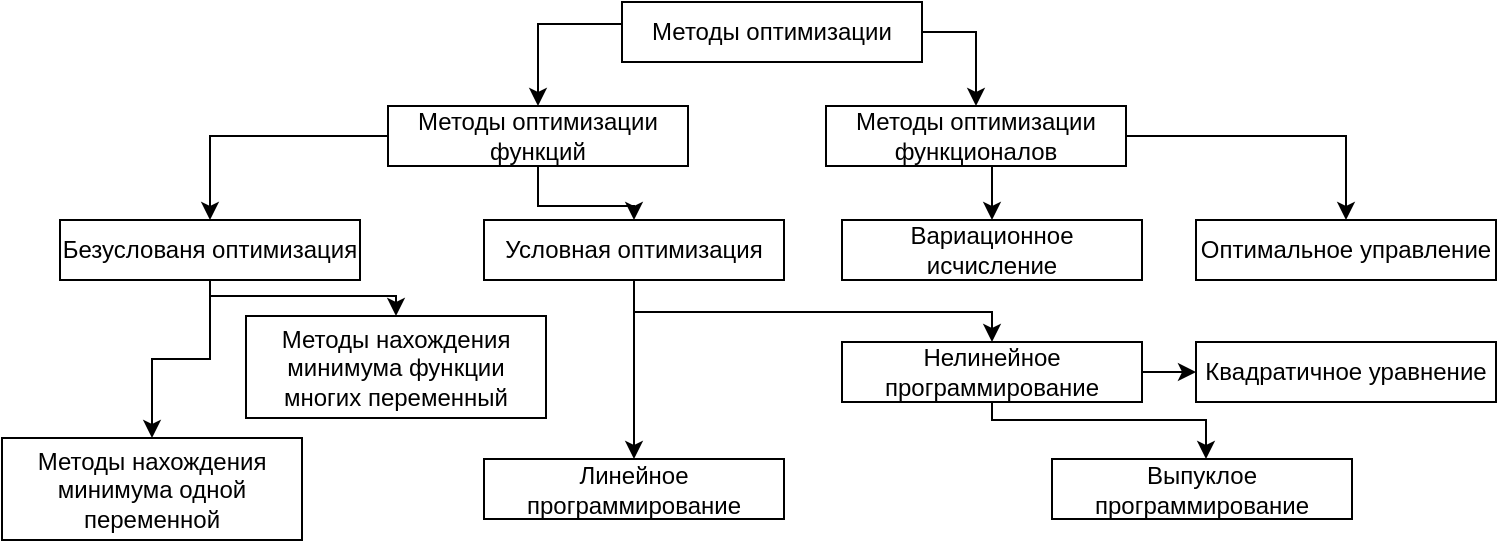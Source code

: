 <mxfile version="24.2.8" type="device">
  <diagram name="Страница — 1" id="UAKydxDwrPHQjejs2Lf0">
    <mxGraphModel dx="1155" dy="661" grid="0" gridSize="10" guides="1" tooltips="1" connect="1" arrows="1" fold="1" page="0" pageScale="1" pageWidth="827" pageHeight="1169" math="0" shadow="0">
      <root>
        <mxCell id="0" />
        <mxCell id="1" parent="0" />
        <mxCell id="7HXvGAVmNSlH0s1QHAAn-16" style="edgeStyle=orthogonalEdgeStyle;rounded=0;orthogonalLoop=1;jettySize=auto;html=1;entryX=0.5;entryY=0;entryDx=0;entryDy=0;" edge="1" parent="1" source="7HXvGAVmNSlH0s1QHAAn-1" target="7HXvGAVmNSlH0s1QHAAn-3">
          <mxGeometry relative="1" as="geometry">
            <Array as="points">
              <mxPoint x="507" y="275" />
            </Array>
          </mxGeometry>
        </mxCell>
        <mxCell id="7HXvGAVmNSlH0s1QHAAn-17" style="edgeStyle=orthogonalEdgeStyle;rounded=0;orthogonalLoop=1;jettySize=auto;html=1;" edge="1" parent="1" source="7HXvGAVmNSlH0s1QHAAn-1" target="7HXvGAVmNSlH0s1QHAAn-2">
          <mxGeometry relative="1" as="geometry">
            <Array as="points">
              <mxPoint x="288" y="271" />
            </Array>
          </mxGeometry>
        </mxCell>
        <mxCell id="7HXvGAVmNSlH0s1QHAAn-1" value="Методы оптимизации" style="rounded=0;whiteSpace=wrap;html=1;" vertex="1" parent="1">
          <mxGeometry x="330" y="260" width="150" height="30" as="geometry" />
        </mxCell>
        <mxCell id="7HXvGAVmNSlH0s1QHAAn-18" style="edgeStyle=orthogonalEdgeStyle;rounded=0;orthogonalLoop=1;jettySize=auto;html=1;" edge="1" parent="1" source="7HXvGAVmNSlH0s1QHAAn-2" target="7HXvGAVmNSlH0s1QHAAn-4">
          <mxGeometry relative="1" as="geometry" />
        </mxCell>
        <mxCell id="7HXvGAVmNSlH0s1QHAAn-19" style="edgeStyle=orthogonalEdgeStyle;rounded=0;orthogonalLoop=1;jettySize=auto;html=1;" edge="1" parent="1" source="7HXvGAVmNSlH0s1QHAAn-2" target="7HXvGAVmNSlH0s1QHAAn-5">
          <mxGeometry relative="1" as="geometry" />
        </mxCell>
        <mxCell id="7HXvGAVmNSlH0s1QHAAn-2" value="Методы оптимизации функций" style="rounded=0;whiteSpace=wrap;html=1;" vertex="1" parent="1">
          <mxGeometry x="213" y="312" width="150" height="30" as="geometry" />
        </mxCell>
        <mxCell id="7HXvGAVmNSlH0s1QHAAn-20" style="edgeStyle=orthogonalEdgeStyle;rounded=0;orthogonalLoop=1;jettySize=auto;html=1;" edge="1" parent="1" source="7HXvGAVmNSlH0s1QHAAn-3" target="7HXvGAVmNSlH0s1QHAAn-6">
          <mxGeometry relative="1" as="geometry">
            <Array as="points">
              <mxPoint x="515" y="353" />
              <mxPoint x="515" y="353" />
            </Array>
          </mxGeometry>
        </mxCell>
        <mxCell id="7HXvGAVmNSlH0s1QHAAn-21" style="edgeStyle=orthogonalEdgeStyle;rounded=0;orthogonalLoop=1;jettySize=auto;html=1;" edge="1" parent="1" source="7HXvGAVmNSlH0s1QHAAn-3" target="7HXvGAVmNSlH0s1QHAAn-7">
          <mxGeometry relative="1" as="geometry" />
        </mxCell>
        <mxCell id="7HXvGAVmNSlH0s1QHAAn-3" value="Методы оптимизации&lt;div&gt;функционалов&lt;/div&gt;" style="rounded=0;whiteSpace=wrap;html=1;" vertex="1" parent="1">
          <mxGeometry x="432" y="312" width="150" height="30" as="geometry" />
        </mxCell>
        <mxCell id="7HXvGAVmNSlH0s1QHAAn-26" style="edgeStyle=orthogonalEdgeStyle;rounded=0;orthogonalLoop=1;jettySize=auto;html=1;entryX=0.5;entryY=0;entryDx=0;entryDy=0;" edge="1" parent="1" source="7HXvGAVmNSlH0s1QHAAn-4" target="7HXvGAVmNSlH0s1QHAAn-12">
          <mxGeometry relative="1" as="geometry">
            <Array as="points">
              <mxPoint x="124" y="407" />
              <mxPoint x="217" y="407" />
            </Array>
          </mxGeometry>
        </mxCell>
        <mxCell id="7HXvGAVmNSlH0s1QHAAn-27" style="edgeStyle=orthogonalEdgeStyle;rounded=0;orthogonalLoop=1;jettySize=auto;html=1;" edge="1" parent="1" source="7HXvGAVmNSlH0s1QHAAn-4" target="7HXvGAVmNSlH0s1QHAAn-13">
          <mxGeometry relative="1" as="geometry" />
        </mxCell>
        <mxCell id="7HXvGAVmNSlH0s1QHAAn-4" value="Безуслованя оптимизация" style="rounded=0;whiteSpace=wrap;html=1;" vertex="1" parent="1">
          <mxGeometry x="49" y="369" width="150" height="30" as="geometry" />
        </mxCell>
        <mxCell id="7HXvGAVmNSlH0s1QHAAn-22" style="edgeStyle=orthogonalEdgeStyle;rounded=0;orthogonalLoop=1;jettySize=auto;html=1;" edge="1" parent="1" source="7HXvGAVmNSlH0s1QHAAn-5" target="7HXvGAVmNSlH0s1QHAAn-8">
          <mxGeometry relative="1" as="geometry">
            <Array as="points">
              <mxPoint x="336" y="415" />
              <mxPoint x="515" y="415" />
            </Array>
          </mxGeometry>
        </mxCell>
        <mxCell id="7HXvGAVmNSlH0s1QHAAn-25" style="edgeStyle=orthogonalEdgeStyle;rounded=0;orthogonalLoop=1;jettySize=auto;html=1;" edge="1" parent="1" source="7HXvGAVmNSlH0s1QHAAn-5" target="7HXvGAVmNSlH0s1QHAAn-11">
          <mxGeometry relative="1" as="geometry" />
        </mxCell>
        <mxCell id="7HXvGAVmNSlH0s1QHAAn-5" value="Условная оптимизация" style="rounded=0;whiteSpace=wrap;html=1;" vertex="1" parent="1">
          <mxGeometry x="261" y="369" width="150" height="30" as="geometry" />
        </mxCell>
        <mxCell id="7HXvGAVmNSlH0s1QHAAn-6" value="Вариационное исчисление" style="rounded=0;whiteSpace=wrap;html=1;" vertex="1" parent="1">
          <mxGeometry x="440" y="369" width="150" height="30" as="geometry" />
        </mxCell>
        <mxCell id="7HXvGAVmNSlH0s1QHAAn-7" value="Оптимальное управление" style="rounded=0;whiteSpace=wrap;html=1;" vertex="1" parent="1">
          <mxGeometry x="617" y="369" width="150" height="30" as="geometry" />
        </mxCell>
        <mxCell id="7HXvGAVmNSlH0s1QHAAn-23" style="edgeStyle=orthogonalEdgeStyle;rounded=0;orthogonalLoop=1;jettySize=auto;html=1;" edge="1" parent="1" source="7HXvGAVmNSlH0s1QHAAn-8" target="7HXvGAVmNSlH0s1QHAAn-9">
          <mxGeometry relative="1" as="geometry" />
        </mxCell>
        <mxCell id="7HXvGAVmNSlH0s1QHAAn-24" style="edgeStyle=orthogonalEdgeStyle;rounded=0;orthogonalLoop=1;jettySize=auto;html=1;" edge="1" parent="1" source="7HXvGAVmNSlH0s1QHAAn-8" target="7HXvGAVmNSlH0s1QHAAn-10">
          <mxGeometry relative="1" as="geometry">
            <Array as="points">
              <mxPoint x="515" y="469" />
              <mxPoint x="622" y="469" />
            </Array>
          </mxGeometry>
        </mxCell>
        <mxCell id="7HXvGAVmNSlH0s1QHAAn-8" value="Нелинейное программирование" style="rounded=0;whiteSpace=wrap;html=1;" vertex="1" parent="1">
          <mxGeometry x="440" y="430" width="150" height="30" as="geometry" />
        </mxCell>
        <mxCell id="7HXvGAVmNSlH0s1QHAAn-9" value="Квадратичное уравнение" style="rounded=0;whiteSpace=wrap;html=1;" vertex="1" parent="1">
          <mxGeometry x="617" y="430" width="150" height="30" as="geometry" />
        </mxCell>
        <mxCell id="7HXvGAVmNSlH0s1QHAAn-10" value="Выпуклое программирование" style="rounded=0;whiteSpace=wrap;html=1;" vertex="1" parent="1">
          <mxGeometry x="545" y="488.5" width="150" height="30" as="geometry" />
        </mxCell>
        <mxCell id="7HXvGAVmNSlH0s1QHAAn-11" value="Линейное программирование" style="rounded=0;whiteSpace=wrap;html=1;" vertex="1" parent="1">
          <mxGeometry x="261" y="488.5" width="150" height="30" as="geometry" />
        </mxCell>
        <mxCell id="7HXvGAVmNSlH0s1QHAAn-12" value="Методы нахождения минимума функции многих переменный" style="rounded=0;whiteSpace=wrap;html=1;" vertex="1" parent="1">
          <mxGeometry x="142" y="417" width="150" height="51" as="geometry" />
        </mxCell>
        <mxCell id="7HXvGAVmNSlH0s1QHAAn-13" value="Методы нахождения минимума одной переменной" style="rounded=0;whiteSpace=wrap;html=1;" vertex="1" parent="1">
          <mxGeometry x="20" y="478" width="150" height="51" as="geometry" />
        </mxCell>
      </root>
    </mxGraphModel>
  </diagram>
</mxfile>
